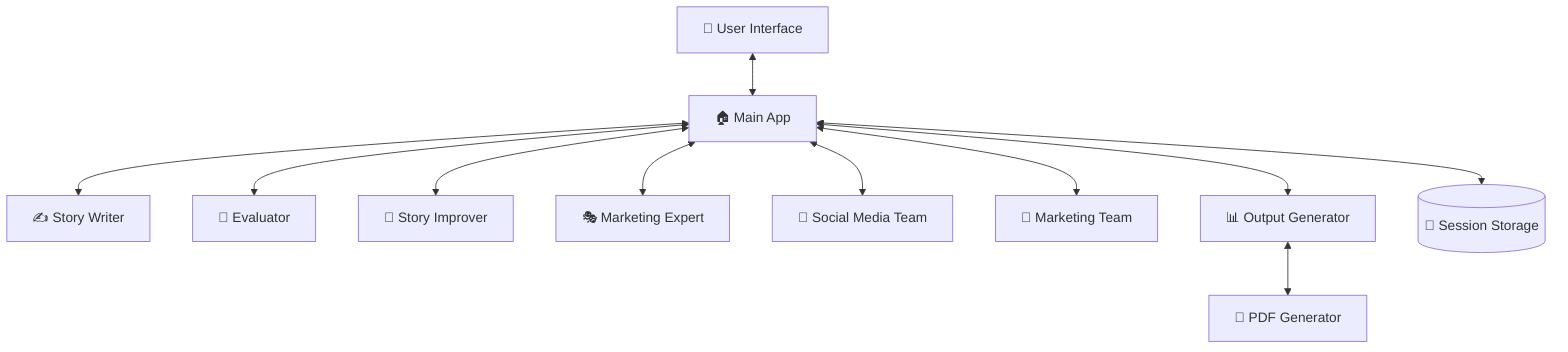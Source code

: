 graph TD
    UI[📱 User Interface]
    App[🏠 Main App]
    SW[✍️ Story Writer]
    EV[🧐 Evaluator]
    SI[🚀 Story Improver]
    ME[🎭 Marketing Expert]
    SMT[📱 Social Media Team]
    MT[🎨 Marketing Team]
    OG[📊 Output Generator]
    PG[📄 PDF Generator]
    DB[(📁 Session Storage)]

    UI <--> App
    App <--> SW
    App <--> EV
    App <--> SI
    App <--> ME
    App <--> SMT
    App <--> MT
    App <--> OG
    OG <--> PG
    App <--> DB